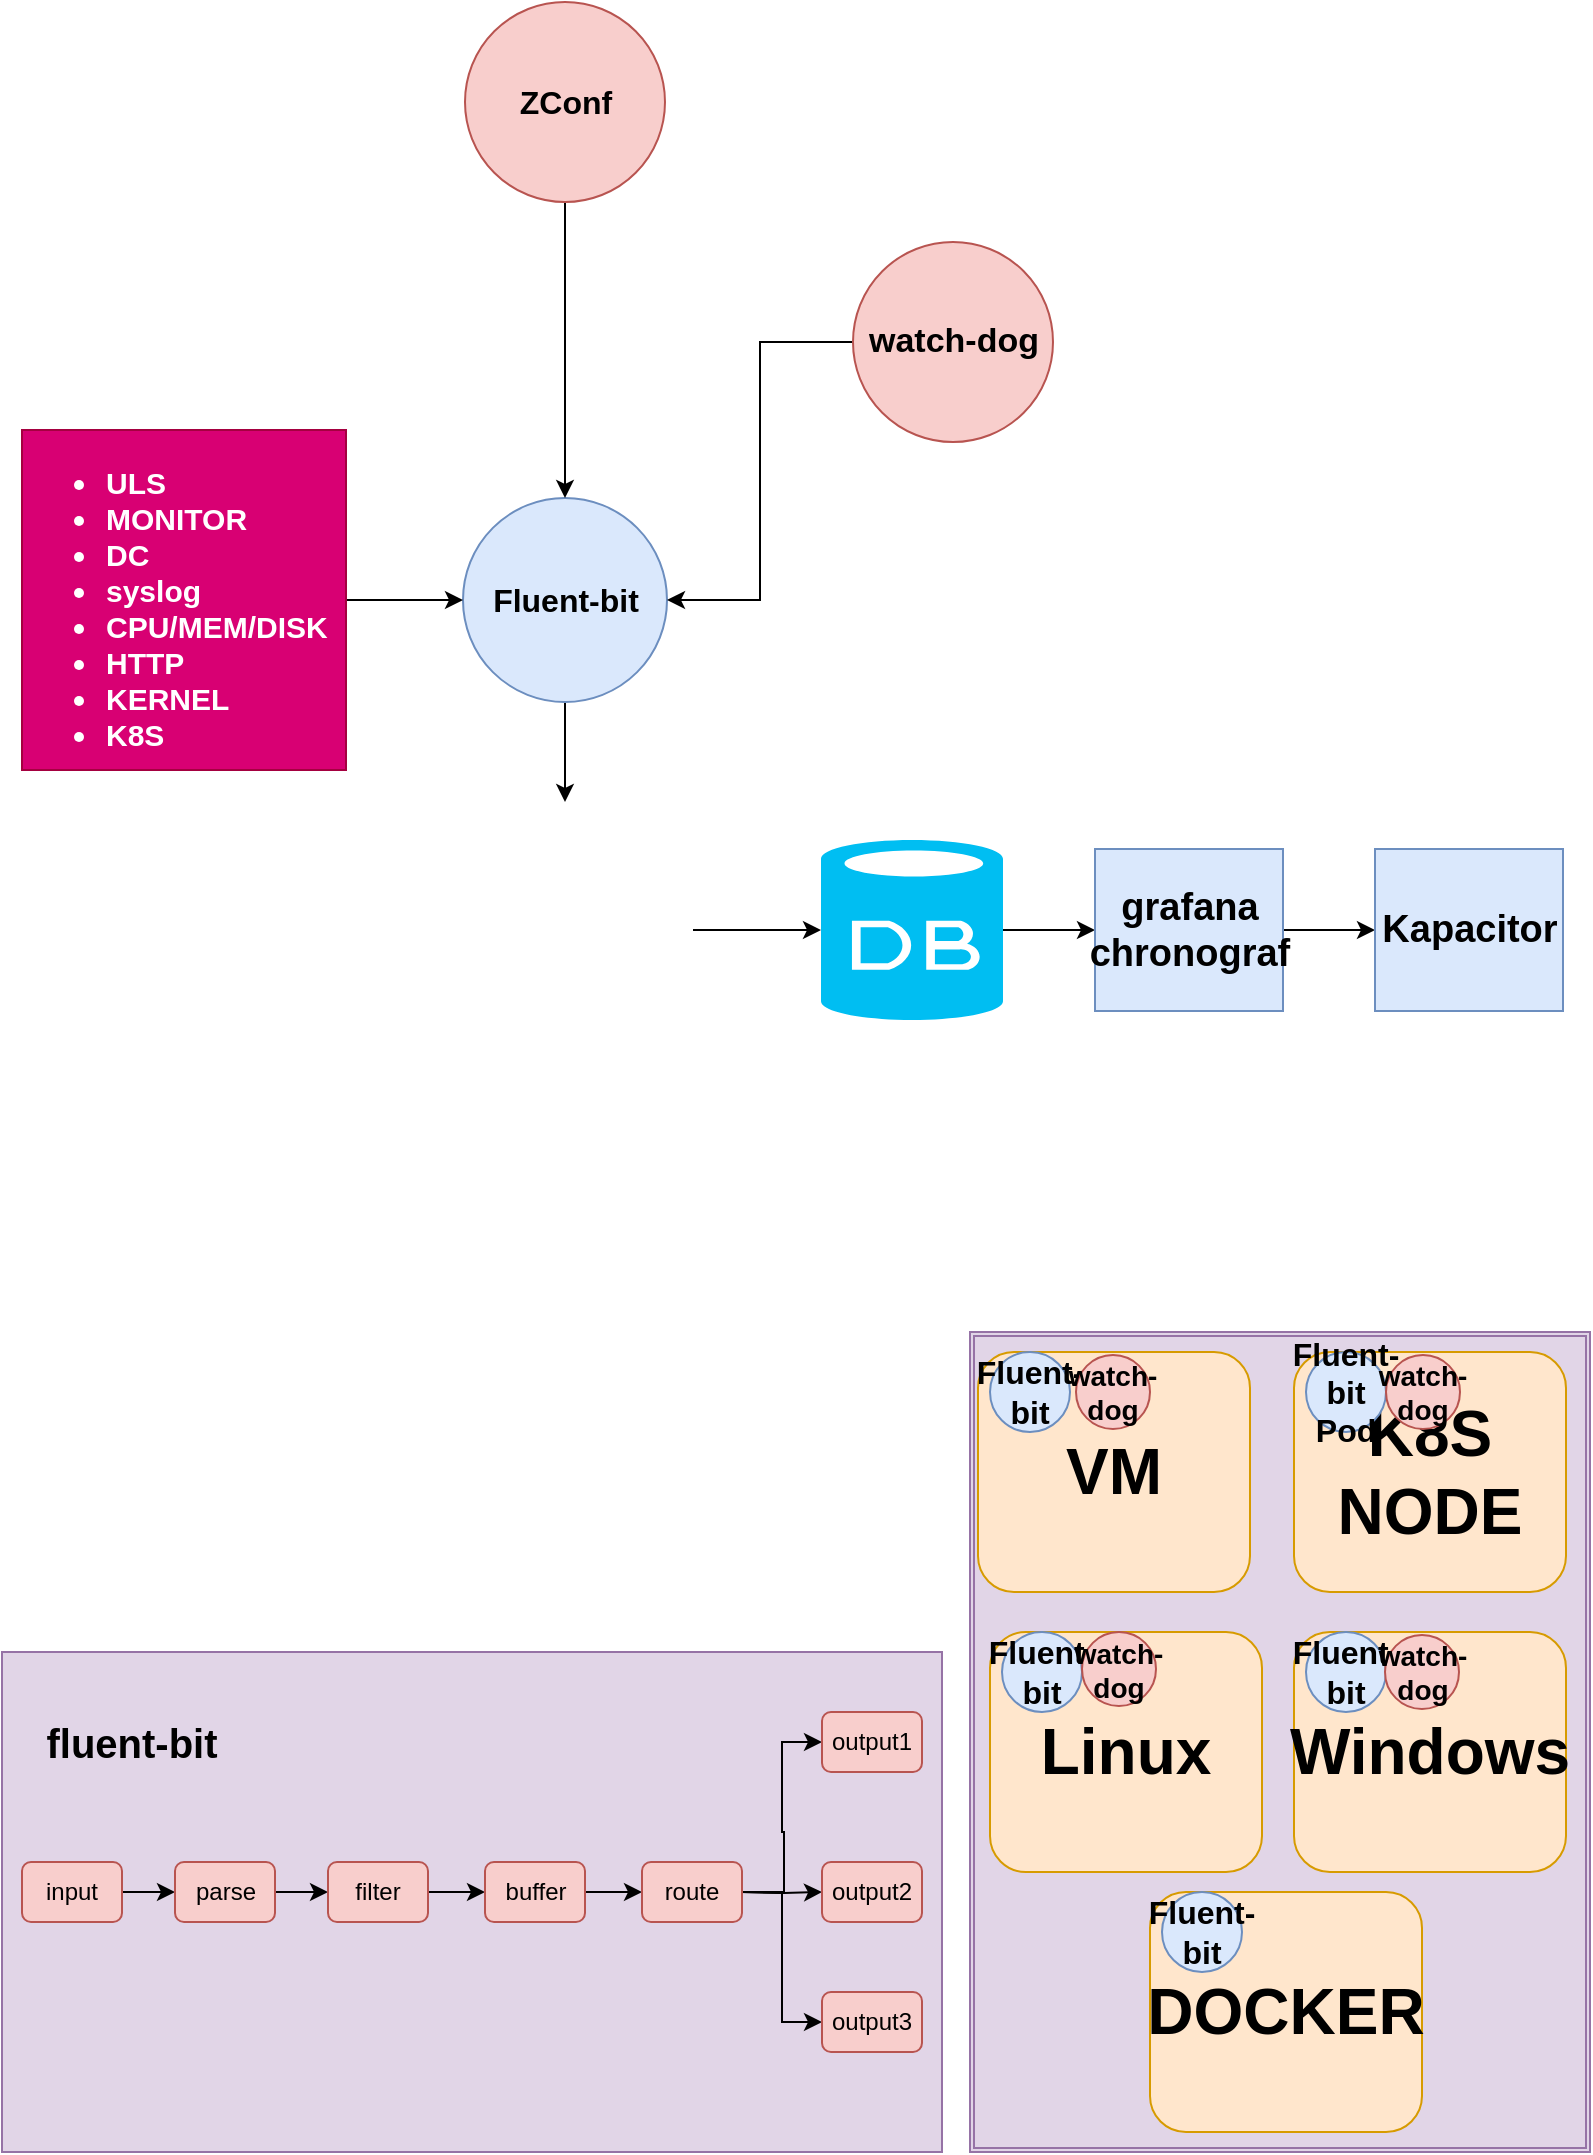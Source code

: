 <mxfile version="10.5.3" type="github"><diagram id="j2jiTDXL6wPrdQski3YU" name="Page-1"><mxGraphModel dx="1394" dy="764" grid="1" gridSize="10" guides="1" tooltips="1" connect="1" arrows="1" fold="1" page="1" pageScale="1" pageWidth="827" pageHeight="1169" math="0" shadow="0"><root><mxCell id="0"/><mxCell id="1" parent="0"/><mxCell id="vN4Pkr4Ei71GHaNhPRWM-37" value="" style="shape=ext;double=1;rounded=0;whiteSpace=wrap;html=1;fillColor=#e1d5e7;strokeColor=#9673a6;" vertex="1" parent="1"><mxGeometry x="500" y="715" width="310" height="410" as="geometry"/></mxCell><mxCell id="vN4Pkr4Ei71GHaNhPRWM-27" value="&lt;b&gt;&lt;font style=&quot;font-size: 32px&quot;&gt;VM&lt;/font&gt;&lt;/b&gt;" style="rounded=1;whiteSpace=wrap;html=1;fillColor=#ffe6cc;strokeColor=#d79b00;" vertex="1" parent="1"><mxGeometry x="504" y="725" width="136" height="120" as="geometry"/></mxCell><mxCell id="vN4Pkr4Ei71GHaNhPRWM-24" value="" style="rounded=0;whiteSpace=wrap;html=1;fillColor=#e1d5e7;strokeColor=#9673a6;" vertex="1" parent="1"><mxGeometry x="16" y="875" width="470" height="250" as="geometry"/></mxCell><mxCell id="vN4Pkr4Ei71GHaNhPRWM-19" style="edgeStyle=orthogonalEdgeStyle;rounded=0;orthogonalLoop=1;jettySize=auto;html=1;exitX=1;exitY=0.5;exitDx=0;exitDy=0;entryX=0;entryY=0.5;entryDx=0;entryDy=0;" edge="1" parent="1" source="vN4Pkr4Ei71GHaNhPRWM-1" target="vN4Pkr4Ei71GHaNhPRWM-2"><mxGeometry relative="1" as="geometry"/></mxCell><mxCell id="vN4Pkr4Ei71GHaNhPRWM-1" value="input" style="rounded=1;whiteSpace=wrap;html=1;fillColor=#f8cecc;strokeColor=#b85450;" vertex="1" parent="1"><mxGeometry x="26" y="980" width="50" height="30" as="geometry"/></mxCell><mxCell id="vN4Pkr4Ei71GHaNhPRWM-20" style="edgeStyle=orthogonalEdgeStyle;rounded=0;orthogonalLoop=1;jettySize=auto;html=1;exitX=1;exitY=0.5;exitDx=0;exitDy=0;entryX=0;entryY=0.5;entryDx=0;entryDy=0;" edge="1" parent="1" source="vN4Pkr4Ei71GHaNhPRWM-2" target="vN4Pkr4Ei71GHaNhPRWM-3"><mxGeometry relative="1" as="geometry"/></mxCell><mxCell id="vN4Pkr4Ei71GHaNhPRWM-2" value="parse" style="rounded=1;whiteSpace=wrap;html=1;fillColor=#f8cecc;strokeColor=#b85450;" vertex="1" parent="1"><mxGeometry x="102.5" y="980" width="50" height="30" as="geometry"/></mxCell><mxCell id="vN4Pkr4Ei71GHaNhPRWM-22" style="edgeStyle=orthogonalEdgeStyle;rounded=0;orthogonalLoop=1;jettySize=auto;html=1;exitX=1;exitY=0.5;exitDx=0;exitDy=0;entryX=0;entryY=0.5;entryDx=0;entryDy=0;" edge="1" parent="1" source="vN4Pkr4Ei71GHaNhPRWM-3" target="vN4Pkr4Ei71GHaNhPRWM-4"><mxGeometry relative="1" as="geometry"/></mxCell><mxCell id="vN4Pkr4Ei71GHaNhPRWM-3" value="filter" style="rounded=1;whiteSpace=wrap;html=1;fillColor=#f8cecc;strokeColor=#b85450;" vertex="1" parent="1"><mxGeometry x="179" y="980" width="50" height="30" as="geometry"/></mxCell><mxCell id="vN4Pkr4Ei71GHaNhPRWM-23" style="edgeStyle=orthogonalEdgeStyle;rounded=0;orthogonalLoop=1;jettySize=auto;html=1;exitX=1;exitY=0.5;exitDx=0;exitDy=0;entryX=0;entryY=0.5;entryDx=0;entryDy=0;" edge="1" parent="1" source="vN4Pkr4Ei71GHaNhPRWM-4" target="vN4Pkr4Ei71GHaNhPRWM-5"><mxGeometry relative="1" as="geometry"/></mxCell><mxCell id="vN4Pkr4Ei71GHaNhPRWM-4" value="buffer" style="rounded=1;whiteSpace=wrap;html=1;fillColor=#f8cecc;strokeColor=#b85450;" vertex="1" parent="1"><mxGeometry x="257.5" y="980" width="50" height="30" as="geometry"/></mxCell><mxCell id="vN4Pkr4Ei71GHaNhPRWM-10" value="" style="edgeStyle=orthogonalEdgeStyle;rounded=0;orthogonalLoop=1;jettySize=auto;html=1;" edge="1" parent="1" target="vN4Pkr4Ei71GHaNhPRWM-7"><mxGeometry relative="1" as="geometry"><mxPoint x="386" y="995" as="sourcePoint"/></mxGeometry></mxCell><mxCell id="vN4Pkr4Ei71GHaNhPRWM-11" style="edgeStyle=orthogonalEdgeStyle;rounded=0;orthogonalLoop=1;jettySize=auto;html=1;exitX=1;exitY=0.5;exitDx=0;exitDy=0;entryX=0;entryY=0.5;entryDx=0;entryDy=0;" edge="1" parent="1" target="vN4Pkr4Ei71GHaNhPRWM-8"><mxGeometry relative="1" as="geometry"><mxPoint x="386" y="995" as="sourcePoint"/></mxGeometry></mxCell><mxCell id="vN4Pkr4Ei71GHaNhPRWM-12" style="edgeStyle=orthogonalEdgeStyle;rounded=0;orthogonalLoop=1;jettySize=auto;html=1;exitX=1;exitY=0.5;exitDx=0;exitDy=0;entryX=0;entryY=0.5;entryDx=0;entryDy=0;exitPerimeter=0;" edge="1" parent="1" source="vN4Pkr4Ei71GHaNhPRWM-5" target="vN4Pkr4Ei71GHaNhPRWM-6"><mxGeometry relative="1" as="geometry"><mxPoint x="386" y="995" as="sourcePoint"/></mxGeometry></mxCell><mxCell id="vN4Pkr4Ei71GHaNhPRWM-5" value="route" style="rounded=1;whiteSpace=wrap;html=1;fillColor=#f8cecc;strokeColor=#b85450;" vertex="1" parent="1"><mxGeometry x="336" y="980" width="50" height="30" as="geometry"/></mxCell><mxCell id="vN4Pkr4Ei71GHaNhPRWM-6" value="output3" style="rounded=1;whiteSpace=wrap;html=1;fillColor=#f8cecc;strokeColor=#b85450;" vertex="1" parent="1"><mxGeometry x="426" y="1045" width="50" height="30" as="geometry"/></mxCell><mxCell id="vN4Pkr4Ei71GHaNhPRWM-7" value="output2" style="rounded=1;whiteSpace=wrap;html=1;fillColor=#f8cecc;strokeColor=#b85450;" vertex="1" parent="1"><mxGeometry x="426" y="980" width="50" height="30" as="geometry"/></mxCell><mxCell id="vN4Pkr4Ei71GHaNhPRWM-8" value="output1" style="rounded=1;whiteSpace=wrap;html=1;fillColor=#f8cecc;strokeColor=#b85450;" vertex="1" parent="1"><mxGeometry x="426" y="905" width="50" height="30" as="geometry"/></mxCell><mxCell id="vN4Pkr4Ei71GHaNhPRWM-25" value="&lt;b&gt;&lt;font style=&quot;font-size: 20px&quot;&gt;fluent-bit&lt;/font&gt;&lt;/b&gt;" style="text;html=1;strokeColor=none;fillColor=none;align=center;verticalAlign=middle;whiteSpace=wrap;rounded=0;" vertex="1" parent="1"><mxGeometry x="36" y="895" width="90" height="50" as="geometry"/></mxCell><mxCell id="vN4Pkr4Ei71GHaNhPRWM-26" value="&lt;b style=&quot;font-size: 16px&quot;&gt;Fluent-bit&lt;/b&gt;&lt;br&gt;" style="ellipse;whiteSpace=wrap;html=1;aspect=fixed;fillColor=#dae8fc;strokeColor=#6c8ebf;" vertex="1" parent="1"><mxGeometry x="510" y="725" width="40" height="40" as="geometry"/></mxCell><mxCell id="vN4Pkr4Ei71GHaNhPRWM-29" value="&lt;b&gt;&lt;font style=&quot;font-size: 32px&quot;&gt;K8S&lt;br&gt;NODE&lt;/font&gt;&lt;/b&gt;" style="rounded=1;whiteSpace=wrap;html=1;fillColor=#ffe6cc;strokeColor=#d79b00;" vertex="1" parent="1"><mxGeometry x="662" y="725" width="136" height="120" as="geometry"/></mxCell><mxCell id="vN4Pkr4Ei71GHaNhPRWM-30" value="&lt;font style=&quot;font-size: 16px&quot;&gt;&lt;b&gt;Fluent-&lt;font style=&quot;font-size: 16px&quot;&gt;bit&lt;br&gt;&lt;/font&gt;&lt;/b&gt;&lt;b&gt;&lt;font style=&quot;font-size: 16px&quot;&gt;Pod&lt;/font&gt;&lt;/b&gt;&lt;/font&gt;&lt;br&gt;" style="ellipse;whiteSpace=wrap;html=1;aspect=fixed;fillColor=#dae8fc;strokeColor=#6c8ebf;" vertex="1" parent="1"><mxGeometry x="668" y="725" width="40" height="40" as="geometry"/></mxCell><mxCell id="vN4Pkr4Ei71GHaNhPRWM-31" value="&lt;span style=&quot;font-size: 32px&quot;&gt;&lt;b&gt;DOCKER&lt;/b&gt;&lt;/span&gt;&lt;br&gt;" style="rounded=1;whiteSpace=wrap;html=1;fillColor=#ffe6cc;strokeColor=#d79b00;" vertex="1" parent="1"><mxGeometry x="590" y="995" width="136" height="120" as="geometry"/></mxCell><mxCell id="vN4Pkr4Ei71GHaNhPRWM-32" value="&lt;font style=&quot;font-size: 16px&quot;&gt;&lt;b&gt;Fluent-&lt;font style=&quot;font-size: 16px&quot;&gt;bit&lt;/font&gt;&lt;/b&gt;&lt;/font&gt;&lt;br&gt;" style="ellipse;whiteSpace=wrap;html=1;aspect=fixed;fillColor=#dae8fc;strokeColor=#6c8ebf;" vertex="1" parent="1"><mxGeometry x="596" y="995" width="40" height="40" as="geometry"/></mxCell><mxCell id="vN4Pkr4Ei71GHaNhPRWM-33" value="&lt;span style=&quot;font-size: 32px&quot;&gt;&lt;b&gt;Linux&lt;/b&gt;&lt;/span&gt;&lt;br&gt;" style="rounded=1;whiteSpace=wrap;html=1;fillColor=#ffe6cc;strokeColor=#d79b00;" vertex="1" parent="1"><mxGeometry x="510" y="865" width="136" height="120" as="geometry"/></mxCell><mxCell id="vN4Pkr4Ei71GHaNhPRWM-34" value="&lt;font style=&quot;font-size: 16px&quot;&gt;&lt;b&gt;Fluent-&lt;font style=&quot;font-size: 16px&quot;&gt;bit&lt;/font&gt;&lt;/b&gt;&lt;/font&gt;&lt;br&gt;" style="ellipse;whiteSpace=wrap;html=1;aspect=fixed;fillColor=#dae8fc;strokeColor=#6c8ebf;" vertex="1" parent="1"><mxGeometry x="516" y="865" width="40" height="40" as="geometry"/></mxCell><mxCell id="vN4Pkr4Ei71GHaNhPRWM-35" value="&lt;span style=&quot;font-size: 32px&quot;&gt;&lt;b&gt;Windows&lt;/b&gt;&lt;/span&gt;&lt;br&gt;" style="rounded=1;whiteSpace=wrap;html=1;fillColor=#ffe6cc;strokeColor=#d79b00;" vertex="1" parent="1"><mxGeometry x="662" y="865" width="136" height="120" as="geometry"/></mxCell><mxCell id="vN4Pkr4Ei71GHaNhPRWM-36" value="&lt;font style=&quot;font-size: 16px&quot;&gt;&lt;b&gt;Fluent-&lt;font style=&quot;font-size: 16px&quot;&gt;bit&lt;/font&gt;&lt;/b&gt;&lt;/font&gt;&lt;br&gt;" style="ellipse;whiteSpace=wrap;html=1;aspect=fixed;fillColor=#dae8fc;strokeColor=#6c8ebf;" vertex="1" parent="1"><mxGeometry x="668" y="865" width="40" height="40" as="geometry"/></mxCell><mxCell id="vN4Pkr4Ei71GHaNhPRWM-38" value="&lt;b&gt;&lt;font style=&quot;font-size: 14px&quot;&gt;watch-dog&lt;/font&gt;&lt;/b&gt;" style="ellipse;whiteSpace=wrap;html=1;aspect=fixed;fillColor=#f8cecc;strokeColor=#b85450;" vertex="1" parent="1"><mxGeometry x="553" y="726.5" width="37" height="37" as="geometry"/></mxCell><mxCell id="vN4Pkr4Ei71GHaNhPRWM-39" value="&lt;b&gt;&lt;font style=&quot;font-size: 14px&quot;&gt;watch-dog&lt;/font&gt;&lt;/b&gt;" style="ellipse;whiteSpace=wrap;html=1;aspect=fixed;fillColor=#f8cecc;strokeColor=#b85450;" vertex="1" parent="1"><mxGeometry x="708" y="726.5" width="37" height="37" as="geometry"/></mxCell><mxCell id="vN4Pkr4Ei71GHaNhPRWM-40" value="&lt;b&gt;&lt;font style=&quot;font-size: 14px&quot;&gt;watch-dog&lt;/font&gt;&lt;/b&gt;" style="ellipse;whiteSpace=wrap;html=1;aspect=fixed;fillColor=#f8cecc;strokeColor=#b85450;" vertex="1" parent="1"><mxGeometry x="556" y="865" width="37" height="37" as="geometry"/></mxCell><mxCell id="vN4Pkr4Ei71GHaNhPRWM-41" value="&lt;b&gt;&lt;font style=&quot;font-size: 14px&quot;&gt;watch-dog&lt;/font&gt;&lt;/b&gt;" style="ellipse;whiteSpace=wrap;html=1;aspect=fixed;fillColor=#f8cecc;strokeColor=#b85450;" vertex="1" parent="1"><mxGeometry x="707.5" y="866.5" width="37" height="37" as="geometry"/></mxCell><mxCell id="vN4Pkr4Ei71GHaNhPRWM-48" style="edgeStyle=orthogonalEdgeStyle;rounded=0;orthogonalLoop=1;jettySize=auto;html=1;" edge="1" parent="1" source="vN4Pkr4Ei71GHaNhPRWM-42" target="vN4Pkr4Ei71GHaNhPRWM-47"><mxGeometry relative="1" as="geometry"/></mxCell><mxCell id="vN4Pkr4Ei71GHaNhPRWM-42" value="&lt;b style=&quot;font-size: 16px&quot;&gt;Fluent-bit&lt;/b&gt;&lt;br&gt;" style="ellipse;whiteSpace=wrap;html=1;aspect=fixed;fillColor=#dae8fc;strokeColor=#6c8ebf;" vertex="1" parent="1"><mxGeometry x="246.5" y="298" width="102" height="102" as="geometry"/></mxCell><mxCell id="vN4Pkr4Ei71GHaNhPRWM-45" style="edgeStyle=orthogonalEdgeStyle;rounded=0;orthogonalLoop=1;jettySize=auto;html=1;entryX=0.5;entryY=0;entryDx=0;entryDy=0;" edge="1" parent="1" source="vN4Pkr4Ei71GHaNhPRWM-43" target="vN4Pkr4Ei71GHaNhPRWM-42"><mxGeometry relative="1" as="geometry"/></mxCell><mxCell id="vN4Pkr4Ei71GHaNhPRWM-43" value="&lt;span style=&quot;font-size: 16px&quot;&gt;&lt;b&gt;ZConf&lt;/b&gt;&lt;/span&gt;" style="ellipse;whiteSpace=wrap;html=1;aspect=fixed;fillColor=#f8cecc;strokeColor=#b85450;" vertex="1" parent="1"><mxGeometry x="247.5" y="50" width="100" height="100" as="geometry"/></mxCell><mxCell id="vN4Pkr4Ei71GHaNhPRWM-46" style="edgeStyle=orthogonalEdgeStyle;rounded=0;orthogonalLoop=1;jettySize=auto;html=1;entryX=1;entryY=0.5;entryDx=0;entryDy=0;" edge="1" parent="1" source="vN4Pkr4Ei71GHaNhPRWM-44" target="vN4Pkr4Ei71GHaNhPRWM-42"><mxGeometry relative="1" as="geometry"/></mxCell><mxCell id="vN4Pkr4Ei71GHaNhPRWM-44" value="&lt;b&gt;&lt;font style=&quot;font-size: 17px&quot;&gt;watch-dog&lt;/font&gt;&lt;/b&gt;" style="ellipse;whiteSpace=wrap;html=1;aspect=fixed;fillColor=#f8cecc;strokeColor=#b85450;" vertex="1" parent="1"><mxGeometry x="441.5" y="170" width="100" height="100" as="geometry"/></mxCell><mxCell id="vN4Pkr4Ei71GHaNhPRWM-50" style="edgeStyle=orthogonalEdgeStyle;rounded=0;orthogonalLoop=1;jettySize=auto;html=1;" edge="1" parent="1" source="vN4Pkr4Ei71GHaNhPRWM-47" target="vN4Pkr4Ei71GHaNhPRWM-49"><mxGeometry relative="1" as="geometry"/></mxCell><mxCell id="vN4Pkr4Ei71GHaNhPRWM-47" value="" style="shape=image;html=1;verticalAlign=top;verticalLabelPosition=bottom;labelBackgroundColor=#ffffff;imageAspect=0;aspect=fixed;image=https://cdn2.iconfinder.com/data/icons/ios-7-icons/50/message-128.png" vertex="1" parent="1"><mxGeometry x="233.5" y="450" width="128" height="128" as="geometry"/></mxCell><mxCell id="vN4Pkr4Ei71GHaNhPRWM-52" style="edgeStyle=orthogonalEdgeStyle;rounded=0;orthogonalLoop=1;jettySize=auto;html=1;entryX=0;entryY=0.5;entryDx=0;entryDy=0;" edge="1" parent="1" source="vN4Pkr4Ei71GHaNhPRWM-49" target="vN4Pkr4Ei71GHaNhPRWM-51"><mxGeometry relative="1" as="geometry"/></mxCell><mxCell id="vN4Pkr4Ei71GHaNhPRWM-49" value="" style="verticalLabelPosition=bottom;html=1;verticalAlign=top;align=center;strokeColor=none;fillColor=#00BEF2;shape=mxgraph.azure.database;" vertex="1" parent="1"><mxGeometry x="425.5" y="469" width="91" height="90" as="geometry"/></mxCell><mxCell id="vN4Pkr4Ei71GHaNhPRWM-54" style="edgeStyle=orthogonalEdgeStyle;rounded=0;orthogonalLoop=1;jettySize=auto;html=1;entryX=0;entryY=0.5;entryDx=0;entryDy=0;" edge="1" parent="1" source="vN4Pkr4Ei71GHaNhPRWM-51" target="vN4Pkr4Ei71GHaNhPRWM-53"><mxGeometry relative="1" as="geometry"/></mxCell><mxCell id="vN4Pkr4Ei71GHaNhPRWM-51" value="&lt;b style=&quot;font-size: 19px&quot;&gt;grafana&lt;br&gt;chronograf&lt;/b&gt;&lt;br&gt;" style="rounded=0;whiteSpace=wrap;html=1;fillColor=#dae8fc;strokeColor=#6c8ebf;" vertex="1" parent="1"><mxGeometry x="562.5" y="473.5" width="94" height="81" as="geometry"/></mxCell><mxCell id="vN4Pkr4Ei71GHaNhPRWM-53" value="&lt;span style=&quot;font-size: 19px&quot;&gt;&lt;b&gt;Kapacitor&lt;/b&gt;&lt;/span&gt;&lt;br&gt;" style="rounded=0;whiteSpace=wrap;html=1;fillColor=#dae8fc;strokeColor=#6c8ebf;" vertex="1" parent="1"><mxGeometry x="702.5" y="473.5" width="94" height="81" as="geometry"/></mxCell><mxCell id="vN4Pkr4Ei71GHaNhPRWM-67" style="edgeStyle=orthogonalEdgeStyle;rounded=0;orthogonalLoop=1;jettySize=auto;html=1;entryX=0;entryY=0.5;entryDx=0;entryDy=0;" edge="1" parent="1" source="vN4Pkr4Ei71GHaNhPRWM-66" target="vN4Pkr4Ei71GHaNhPRWM-42"><mxGeometry relative="1" as="geometry"/></mxCell><mxCell id="vN4Pkr4Ei71GHaNhPRWM-66" value="&lt;ul style=&quot;font-size: 15px&quot;&gt;&lt;li&gt;&lt;b&gt;ULS&lt;/b&gt;&lt;/li&gt;&lt;li&gt;&lt;b&gt;MONITOR&lt;/b&gt;&lt;/li&gt;&lt;li&gt;&lt;b&gt;DC&lt;/b&gt;&lt;/li&gt;&lt;li&gt;&lt;b&gt;syslog&lt;/b&gt;&lt;/li&gt;&lt;li&gt;&lt;b&gt;CPU/MEM/DISK&lt;/b&gt;&lt;/li&gt;&lt;li&gt;&lt;b&gt;HTTP&lt;/b&gt;&lt;/li&gt;&lt;li&gt;&lt;b&gt;KERNEL&lt;/b&gt;&lt;/li&gt;&lt;li&gt;&lt;b&gt;K8S&lt;/b&gt;&lt;/li&gt;&lt;li&gt;&lt;br&gt;&lt;/li&gt;&lt;/ul&gt;" style="text;strokeColor=#A50040;fillColor=#d80073;html=1;whiteSpace=wrap;verticalAlign=middle;overflow=hidden;fontColor=#ffffff;" vertex="1" parent="1"><mxGeometry x="26" y="264" width="162" height="170" as="geometry"/></mxCell></root></mxGraphModel></diagram></mxfile>